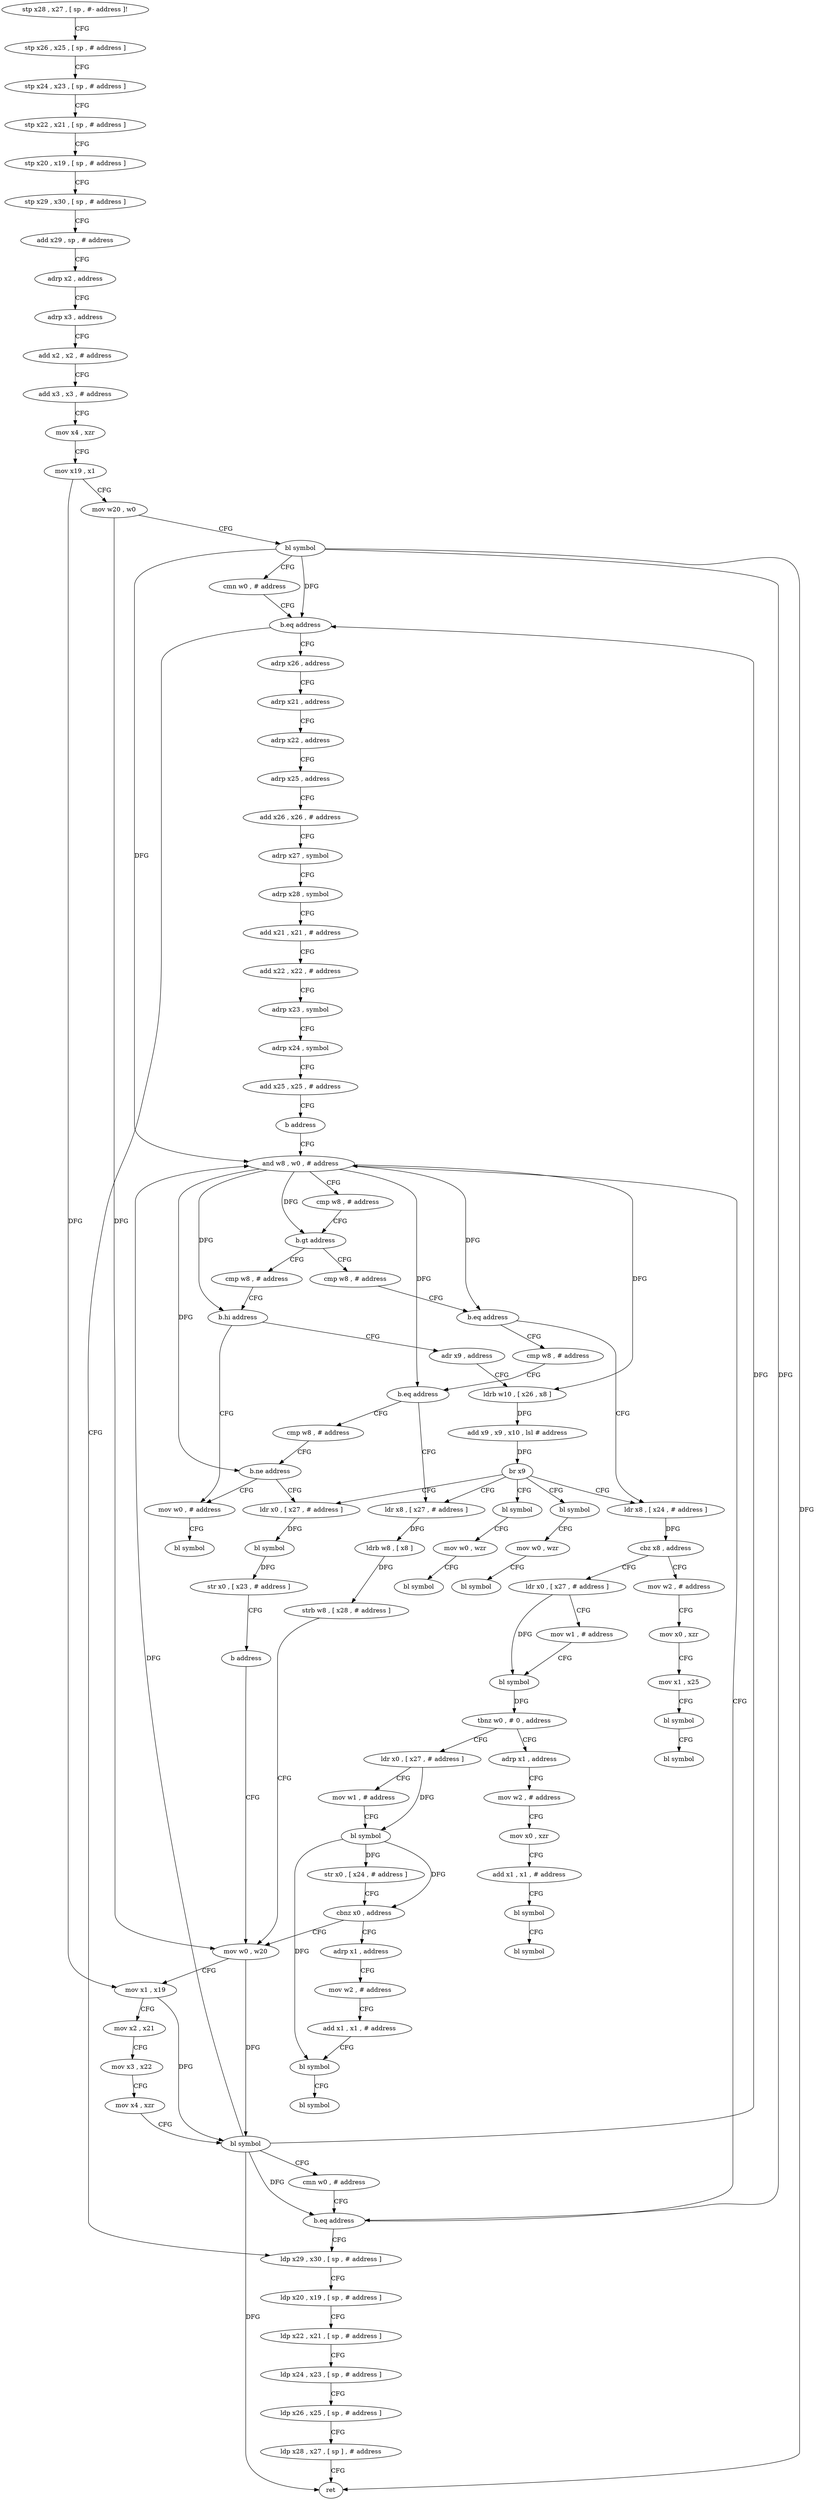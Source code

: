 digraph "func" {
"4217092" [label = "stp x28 , x27 , [ sp , #- address ]!" ]
"4217096" [label = "stp x26 , x25 , [ sp , # address ]" ]
"4217100" [label = "stp x24 , x23 , [ sp , # address ]" ]
"4217104" [label = "stp x22 , x21 , [ sp , # address ]" ]
"4217108" [label = "stp x20 , x19 , [ sp , # address ]" ]
"4217112" [label = "stp x29 , x30 , [ sp , # address ]" ]
"4217116" [label = "add x29 , sp , # address" ]
"4217120" [label = "adrp x2 , address" ]
"4217124" [label = "adrp x3 , address" ]
"4217128" [label = "add x2 , x2 , # address" ]
"4217132" [label = "add x3 , x3 , # address" ]
"4217136" [label = "mov x4 , xzr" ]
"4217140" [label = "mov x19 , x1" ]
"4217144" [label = "mov w20 , w0" ]
"4217148" [label = "bl symbol" ]
"4217152" [label = "cmn w0 , # address" ]
"4217156" [label = "b.eq address" ]
"4217444" [label = "ldp x29 , x30 , [ sp , # address ]" ]
"4217160" [label = "adrp x26 , address" ]
"4217448" [label = "ldp x20 , x19 , [ sp , # address ]" ]
"4217452" [label = "ldp x22 , x21 , [ sp , # address ]" ]
"4217456" [label = "ldp x24 , x23 , [ sp , # address ]" ]
"4217460" [label = "ldp x26 , x25 , [ sp , # address ]" ]
"4217464" [label = "ldp x28 , x27 , [ sp ] , # address" ]
"4217468" [label = "ret" ]
"4217164" [label = "adrp x21 , address" ]
"4217168" [label = "adrp x22 , address" ]
"4217172" [label = "adrp x25 , address" ]
"4217176" [label = "add x26 , x26 , # address" ]
"4217180" [label = "adrp x27 , symbol" ]
"4217184" [label = "adrp x28 , symbol" ]
"4217188" [label = "add x21 , x21 , # address" ]
"4217192" [label = "add x22 , x22 , # address" ]
"4217196" [label = "adrp x23 , symbol" ]
"4217200" [label = "adrp x24 , symbol" ]
"4217204" [label = "add x25 , x25 , # address" ]
"4217208" [label = "b address" ]
"4217256" [label = "and w8 , w0 , # address" ]
"4217260" [label = "cmp w8 , # address" ]
"4217264" [label = "b.gt address" ]
"4217292" [label = "cmp w8 , # address" ]
"4217268" [label = "cmp w8 , # address" ]
"4217296" [label = "b.eq address" ]
"4217332" [label = "ldr x8 , [ x24 , # address ]" ]
"4217300" [label = "cmp w8 , # address" ]
"4217272" [label = "b.hi address" ]
"4217496" [label = "mov w0 , # address" ]
"4217276" [label = "adr x9 , address" ]
"4217336" [label = "cbz x8 , address" ]
"4217360" [label = "ldr x0 , [ x27 , # address ]" ]
"4217340" [label = "mov w2 , # address" ]
"4217304" [label = "b.eq address" ]
"4217212" [label = "ldr x8 , [ x27 , # address ]" ]
"4217308" [label = "cmp w8 , # address" ]
"4217500" [label = "bl symbol" ]
"4217280" [label = "ldrb w10 , [ x26 , x8 ]" ]
"4217284" [label = "add x9 , x9 , x10 , lsl # address" ]
"4217288" [label = "br x9" ]
"4217316" [label = "ldr x0 , [ x27 , # address ]" ]
"4217472" [label = "bl symbol" ]
"4217484" [label = "bl symbol" ]
"4217364" [label = "mov w1 , # address" ]
"4217368" [label = "bl symbol" ]
"4217372" [label = "tbnz w0 , # 0 , address" ]
"4217400" [label = "ldr x0 , [ x27 , # address ]" ]
"4217376" [label = "adrp x1 , address" ]
"4217344" [label = "mov x0 , xzr" ]
"4217348" [label = "mov x1 , x25" ]
"4217352" [label = "bl symbol" ]
"4217356" [label = "bl symbol" ]
"4217216" [label = "ldrb w8 , [ x8 ]" ]
"4217220" [label = "strb w8 , [ x28 , # address ]" ]
"4217224" [label = "mov w0 , w20" ]
"4217312" [label = "b.ne address" ]
"4217320" [label = "bl symbol" ]
"4217324" [label = "str x0 , [ x23 , # address ]" ]
"4217328" [label = "b address" ]
"4217476" [label = "mov w0 , wzr" ]
"4217480" [label = "bl symbol" ]
"4217488" [label = "mov w0 , wzr" ]
"4217492" [label = "bl symbol" ]
"4217404" [label = "mov w1 , # address" ]
"4217408" [label = "bl symbol" ]
"4217412" [label = "str x0 , [ x24 , # address ]" ]
"4217416" [label = "cbnz x0 , address" ]
"4217420" [label = "adrp x1 , address" ]
"4217380" [label = "mov w2 , # address" ]
"4217384" [label = "mov x0 , xzr" ]
"4217388" [label = "add x1 , x1 , # address" ]
"4217392" [label = "bl symbol" ]
"4217396" [label = "bl symbol" ]
"4217228" [label = "mov x1 , x19" ]
"4217232" [label = "mov x2 , x21" ]
"4217236" [label = "mov x3 , x22" ]
"4217240" [label = "mov x4 , xzr" ]
"4217244" [label = "bl symbol" ]
"4217248" [label = "cmn w0 , # address" ]
"4217252" [label = "b.eq address" ]
"4217424" [label = "mov w2 , # address" ]
"4217428" [label = "add x1 , x1 , # address" ]
"4217432" [label = "bl symbol" ]
"4217436" [label = "bl symbol" ]
"4217092" -> "4217096" [ label = "CFG" ]
"4217096" -> "4217100" [ label = "CFG" ]
"4217100" -> "4217104" [ label = "CFG" ]
"4217104" -> "4217108" [ label = "CFG" ]
"4217108" -> "4217112" [ label = "CFG" ]
"4217112" -> "4217116" [ label = "CFG" ]
"4217116" -> "4217120" [ label = "CFG" ]
"4217120" -> "4217124" [ label = "CFG" ]
"4217124" -> "4217128" [ label = "CFG" ]
"4217128" -> "4217132" [ label = "CFG" ]
"4217132" -> "4217136" [ label = "CFG" ]
"4217136" -> "4217140" [ label = "CFG" ]
"4217140" -> "4217144" [ label = "CFG" ]
"4217140" -> "4217228" [ label = "DFG" ]
"4217144" -> "4217148" [ label = "CFG" ]
"4217144" -> "4217224" [ label = "DFG" ]
"4217148" -> "4217152" [ label = "CFG" ]
"4217148" -> "4217156" [ label = "DFG" ]
"4217148" -> "4217468" [ label = "DFG" ]
"4217148" -> "4217256" [ label = "DFG" ]
"4217148" -> "4217252" [ label = "DFG" ]
"4217152" -> "4217156" [ label = "CFG" ]
"4217156" -> "4217444" [ label = "CFG" ]
"4217156" -> "4217160" [ label = "CFG" ]
"4217444" -> "4217448" [ label = "CFG" ]
"4217160" -> "4217164" [ label = "CFG" ]
"4217448" -> "4217452" [ label = "CFG" ]
"4217452" -> "4217456" [ label = "CFG" ]
"4217456" -> "4217460" [ label = "CFG" ]
"4217460" -> "4217464" [ label = "CFG" ]
"4217464" -> "4217468" [ label = "CFG" ]
"4217164" -> "4217168" [ label = "CFG" ]
"4217168" -> "4217172" [ label = "CFG" ]
"4217172" -> "4217176" [ label = "CFG" ]
"4217176" -> "4217180" [ label = "CFG" ]
"4217180" -> "4217184" [ label = "CFG" ]
"4217184" -> "4217188" [ label = "CFG" ]
"4217188" -> "4217192" [ label = "CFG" ]
"4217192" -> "4217196" [ label = "CFG" ]
"4217196" -> "4217200" [ label = "CFG" ]
"4217200" -> "4217204" [ label = "CFG" ]
"4217204" -> "4217208" [ label = "CFG" ]
"4217208" -> "4217256" [ label = "CFG" ]
"4217256" -> "4217260" [ label = "CFG" ]
"4217256" -> "4217264" [ label = "DFG" ]
"4217256" -> "4217296" [ label = "DFG" ]
"4217256" -> "4217272" [ label = "DFG" ]
"4217256" -> "4217304" [ label = "DFG" ]
"4217256" -> "4217280" [ label = "DFG" ]
"4217256" -> "4217312" [ label = "DFG" ]
"4217260" -> "4217264" [ label = "CFG" ]
"4217264" -> "4217292" [ label = "CFG" ]
"4217264" -> "4217268" [ label = "CFG" ]
"4217292" -> "4217296" [ label = "CFG" ]
"4217268" -> "4217272" [ label = "CFG" ]
"4217296" -> "4217332" [ label = "CFG" ]
"4217296" -> "4217300" [ label = "CFG" ]
"4217332" -> "4217336" [ label = "DFG" ]
"4217300" -> "4217304" [ label = "CFG" ]
"4217272" -> "4217496" [ label = "CFG" ]
"4217272" -> "4217276" [ label = "CFG" ]
"4217496" -> "4217500" [ label = "CFG" ]
"4217276" -> "4217280" [ label = "CFG" ]
"4217336" -> "4217360" [ label = "CFG" ]
"4217336" -> "4217340" [ label = "CFG" ]
"4217360" -> "4217364" [ label = "CFG" ]
"4217360" -> "4217368" [ label = "DFG" ]
"4217340" -> "4217344" [ label = "CFG" ]
"4217304" -> "4217212" [ label = "CFG" ]
"4217304" -> "4217308" [ label = "CFG" ]
"4217212" -> "4217216" [ label = "DFG" ]
"4217308" -> "4217312" [ label = "CFG" ]
"4217280" -> "4217284" [ label = "DFG" ]
"4217284" -> "4217288" [ label = "DFG" ]
"4217288" -> "4217212" [ label = "CFG" ]
"4217288" -> "4217316" [ label = "CFG" ]
"4217288" -> "4217332" [ label = "CFG" ]
"4217288" -> "4217472" [ label = "CFG" ]
"4217288" -> "4217484" [ label = "CFG" ]
"4217316" -> "4217320" [ label = "DFG" ]
"4217472" -> "4217476" [ label = "CFG" ]
"4217484" -> "4217488" [ label = "CFG" ]
"4217364" -> "4217368" [ label = "CFG" ]
"4217368" -> "4217372" [ label = "DFG" ]
"4217372" -> "4217400" [ label = "CFG" ]
"4217372" -> "4217376" [ label = "CFG" ]
"4217400" -> "4217404" [ label = "CFG" ]
"4217400" -> "4217408" [ label = "DFG" ]
"4217376" -> "4217380" [ label = "CFG" ]
"4217344" -> "4217348" [ label = "CFG" ]
"4217348" -> "4217352" [ label = "CFG" ]
"4217352" -> "4217356" [ label = "CFG" ]
"4217216" -> "4217220" [ label = "DFG" ]
"4217220" -> "4217224" [ label = "CFG" ]
"4217224" -> "4217228" [ label = "CFG" ]
"4217224" -> "4217244" [ label = "DFG" ]
"4217312" -> "4217496" [ label = "CFG" ]
"4217312" -> "4217316" [ label = "CFG" ]
"4217320" -> "4217324" [ label = "DFG" ]
"4217324" -> "4217328" [ label = "CFG" ]
"4217328" -> "4217224" [ label = "CFG" ]
"4217476" -> "4217480" [ label = "CFG" ]
"4217488" -> "4217492" [ label = "CFG" ]
"4217404" -> "4217408" [ label = "CFG" ]
"4217408" -> "4217412" [ label = "DFG" ]
"4217408" -> "4217416" [ label = "DFG" ]
"4217408" -> "4217432" [ label = "DFG" ]
"4217412" -> "4217416" [ label = "CFG" ]
"4217416" -> "4217224" [ label = "CFG" ]
"4217416" -> "4217420" [ label = "CFG" ]
"4217420" -> "4217424" [ label = "CFG" ]
"4217380" -> "4217384" [ label = "CFG" ]
"4217384" -> "4217388" [ label = "CFG" ]
"4217388" -> "4217392" [ label = "CFG" ]
"4217392" -> "4217396" [ label = "CFG" ]
"4217228" -> "4217232" [ label = "CFG" ]
"4217228" -> "4217244" [ label = "DFG" ]
"4217232" -> "4217236" [ label = "CFG" ]
"4217236" -> "4217240" [ label = "CFG" ]
"4217240" -> "4217244" [ label = "CFG" ]
"4217244" -> "4217248" [ label = "CFG" ]
"4217244" -> "4217156" [ label = "DFG" ]
"4217244" -> "4217256" [ label = "DFG" ]
"4217244" -> "4217468" [ label = "DFG" ]
"4217244" -> "4217252" [ label = "DFG" ]
"4217248" -> "4217252" [ label = "CFG" ]
"4217252" -> "4217444" [ label = "CFG" ]
"4217252" -> "4217256" [ label = "CFG" ]
"4217424" -> "4217428" [ label = "CFG" ]
"4217428" -> "4217432" [ label = "CFG" ]
"4217432" -> "4217436" [ label = "CFG" ]
}

